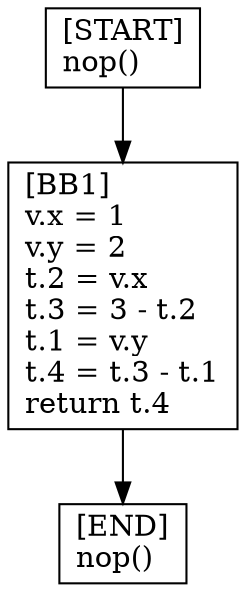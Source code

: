 digraph {
  node [shape=box]
  END [label="[END]\lnop()\l"];
  START [label="[START]\lnop()\l"];
  BB1 [label="[BB1]\lv.x = 1\lv.y = 2\lt.2 = v.x\lt.3 = 3 - t.2\lt.1 = v.y\lt.4 = t.3 - t.1\lreturn t.4\l"];
  BB1 -> END;
  START -> BB1;
}
